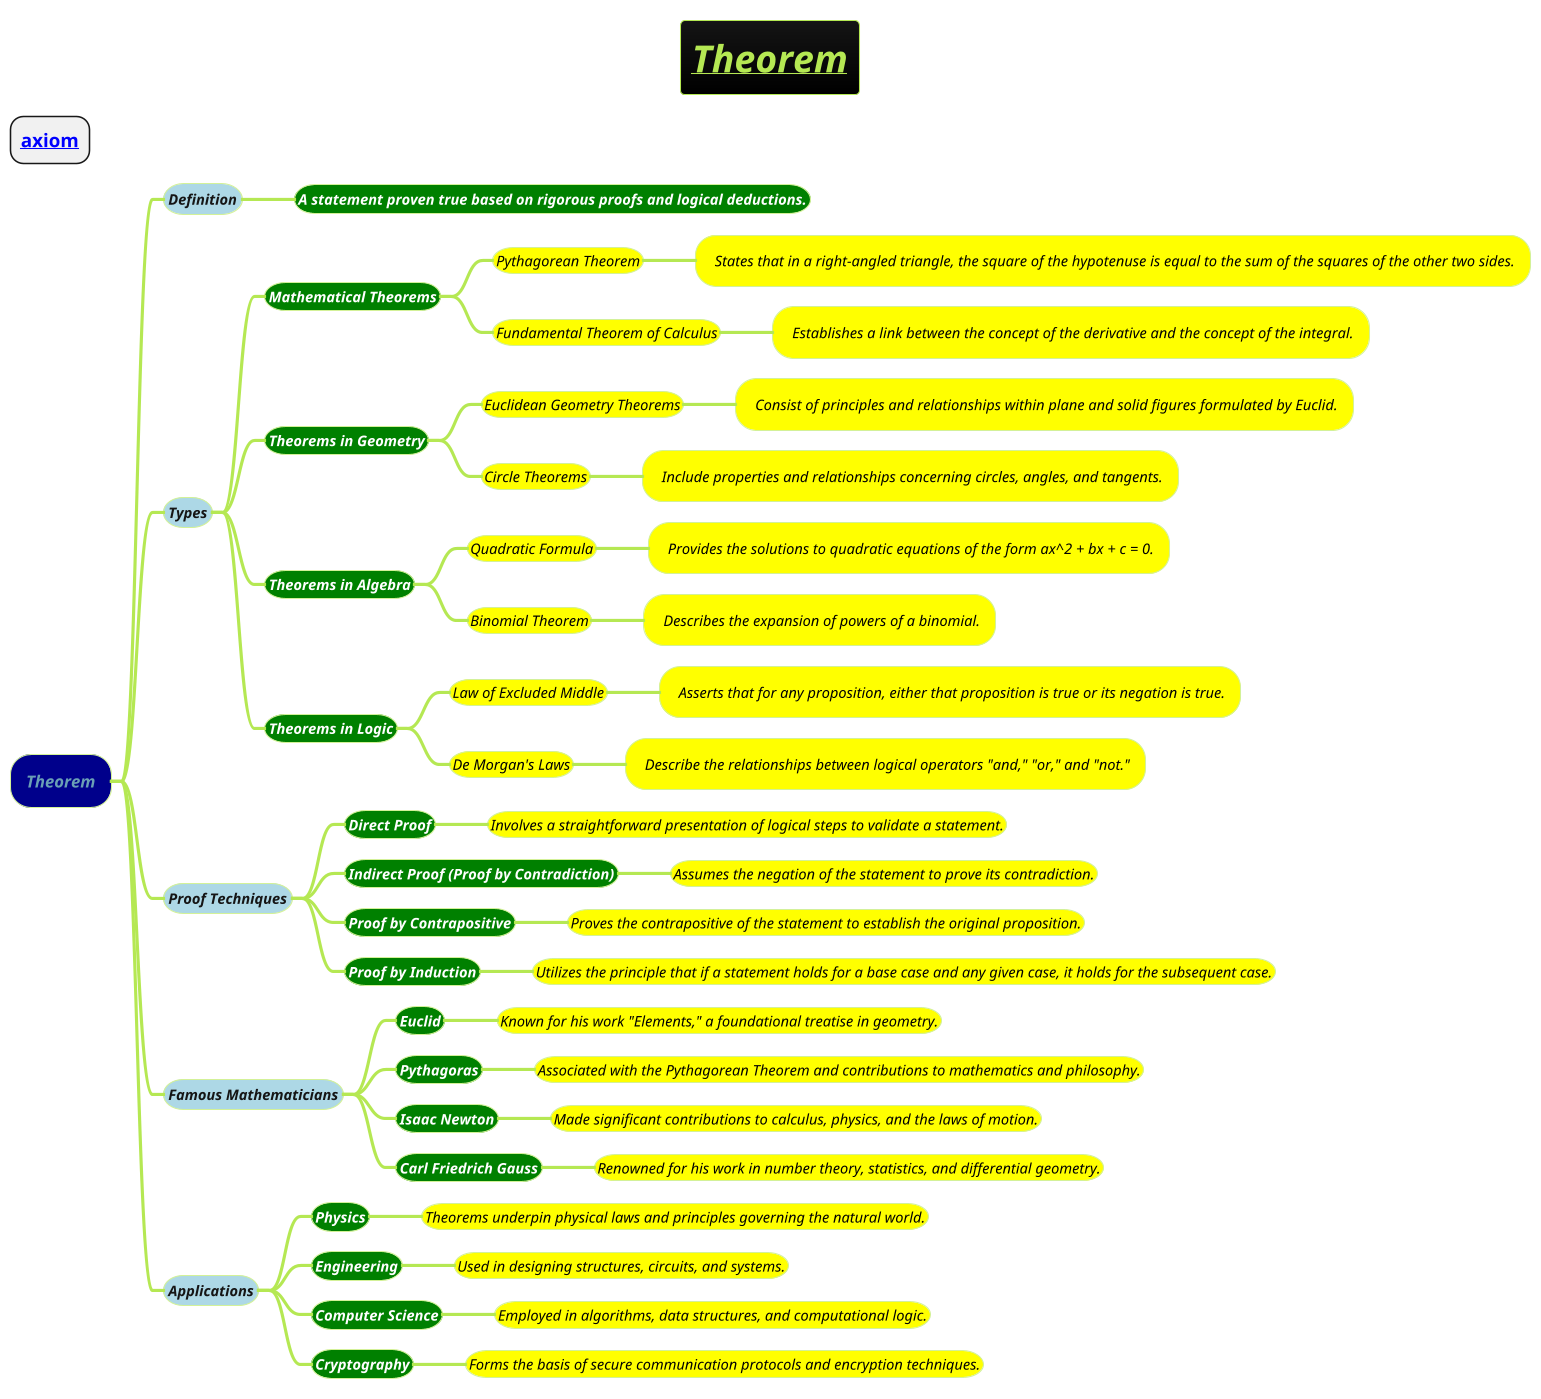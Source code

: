 @startmindmap
title =<i><b><u>Theorem
* =[[Axiom.puml axiom]]
!theme hacker

*[#darkblue] <i>Theorem
**[#lightblue] <i><color #blac><size:14>Definition
***[#green] <b><i><color #white><size:14>A statement proven true based on rigorous proofs and logical deductions.
**[#lightblue] <i><color #blac><size:14>Types
***[#green] <b><i><color #white><size:14>Mathematical Theorems
****[#yellow] <i><color #black><size:14>Pythagorean Theorem
*****[#yellow] <i><color #black><size:14> States that in a right-angled triangle, the square of the hypotenuse is equal to the sum of the squares of the other two sides.
****[#yellow] <i><color #black><size:14>Fundamental Theorem of Calculus
*****[#yellow] <i><color #black><size:14> Establishes a link between the concept of the derivative and the concept of the integral.
***[#green] <b><i><color #white><size:14>Theorems in Geometry
****[#yellow] <i><color #black><size:14>Euclidean Geometry Theorems
*****[#yellow] <i><color #black><size:14> Consist of principles and relationships within plane and solid figures formulated by Euclid.
****[#yellow] <i><color #black><size:14>Circle Theorems
*****[#yellow] <i><color #black><size:14> Include properties and relationships concerning circles, angles, and tangents.
***[#green] <b><i><color #white><size:14>Theorems in Algebra
****[#yellow] <i><color #black><size:14>Quadratic Formula
*****[#yellow] <i><color #black><size:14> Provides the solutions to quadratic equations of the form ax^2 + bx + c = 0.
****[#yellow] <i><color #black><size:14>Binomial Theorem
*****[#yellow] <i><color #black><size:14> Describes the expansion of powers of a binomial.
***[#green] <b><i><color #white><size:14>Theorems in Logic
****[#yellow] <i><color #black><size:14>Law of Excluded Middle
*****[#yellow] <i><color #black><size:14> Asserts that for any proposition, either that proposition is true or its negation is true.
****[#yellow] <i><color #black><size:14>De Morgan's Laws
*****[#yellow] <i><color #black><size:14> Describe the relationships between logical operators "and," "or," and "not."
**[#lightblue] <i><color #blac><size:14>Proof Techniques
***[#green] <b><i><color #white><size:14>Direct Proof
****[#yellow] <i><color #black><size:14>Involves a straightforward presentation of logical steps to validate a statement.
***[#green] <b><i><color #white><size:14>Indirect Proof (Proof by Contradiction)
****[#yellow] <i><color #black><size:14>Assumes the negation of the statement to prove its contradiction.
***[#green] <b><i><color #white><size:14>Proof by Contrapositive
****[#yellow] <i><color #black><size:14>Proves the contrapositive of the statement to establish the original proposition.
***[#green] <b><i><color #white><size:14>Proof by Induction
****[#yellow] <i><color #black><size:14>Utilizes the principle that if a statement holds for a base case and any given case, it holds for the subsequent case.
**[#lightblue] <i><color #blac><size:14>Famous Mathematicians
***[#green] <b><i><color #white><size:14>Euclid
****[#yellow] <i><color #black><size:14>Known for his work "Elements," a foundational treatise in geometry.
***[#green] <b><i><color #white><size:14>Pythagoras
****[#yellow] <i><color #black><size:14>Associated with the Pythagorean Theorem and contributions to mathematics and philosophy.
***[#green] <b><i><color #white><size:14>Isaac Newton
****[#yellow] <i><color #black><size:14>Made significant contributions to calculus, physics, and the laws of motion.
***[#green] <b><i><color #white><size:14>Carl Friedrich Gauss
****[#yellow] <i><color #black><size:14>Renowned for his work in number theory, statistics, and differential geometry.
**[#lightblue] <i><color #blac><size:14>Applications
***[#green] <b><i><color #white><size:14>Physics
****[#yellow] <i><color #black><size:14>Theorems underpin physical laws and principles governing the natural world.
***[#green] <b><i><color #white><size:14>Engineering
****[#yellow] <i><color #black><size:14>Used in designing structures, circuits, and systems.
***[#green] <b><i><color #white><size:14>Computer Science
****[#yellow] <i><color #black><size:14>Employed in algorithms, data structures, and computational logic.
***[#green] <b><i><color #white><size:14>Cryptography
****[#yellow] <i><color #black><size:14>Forms the basis of secure communication protocols and encryption techniques.
@endmindmap
